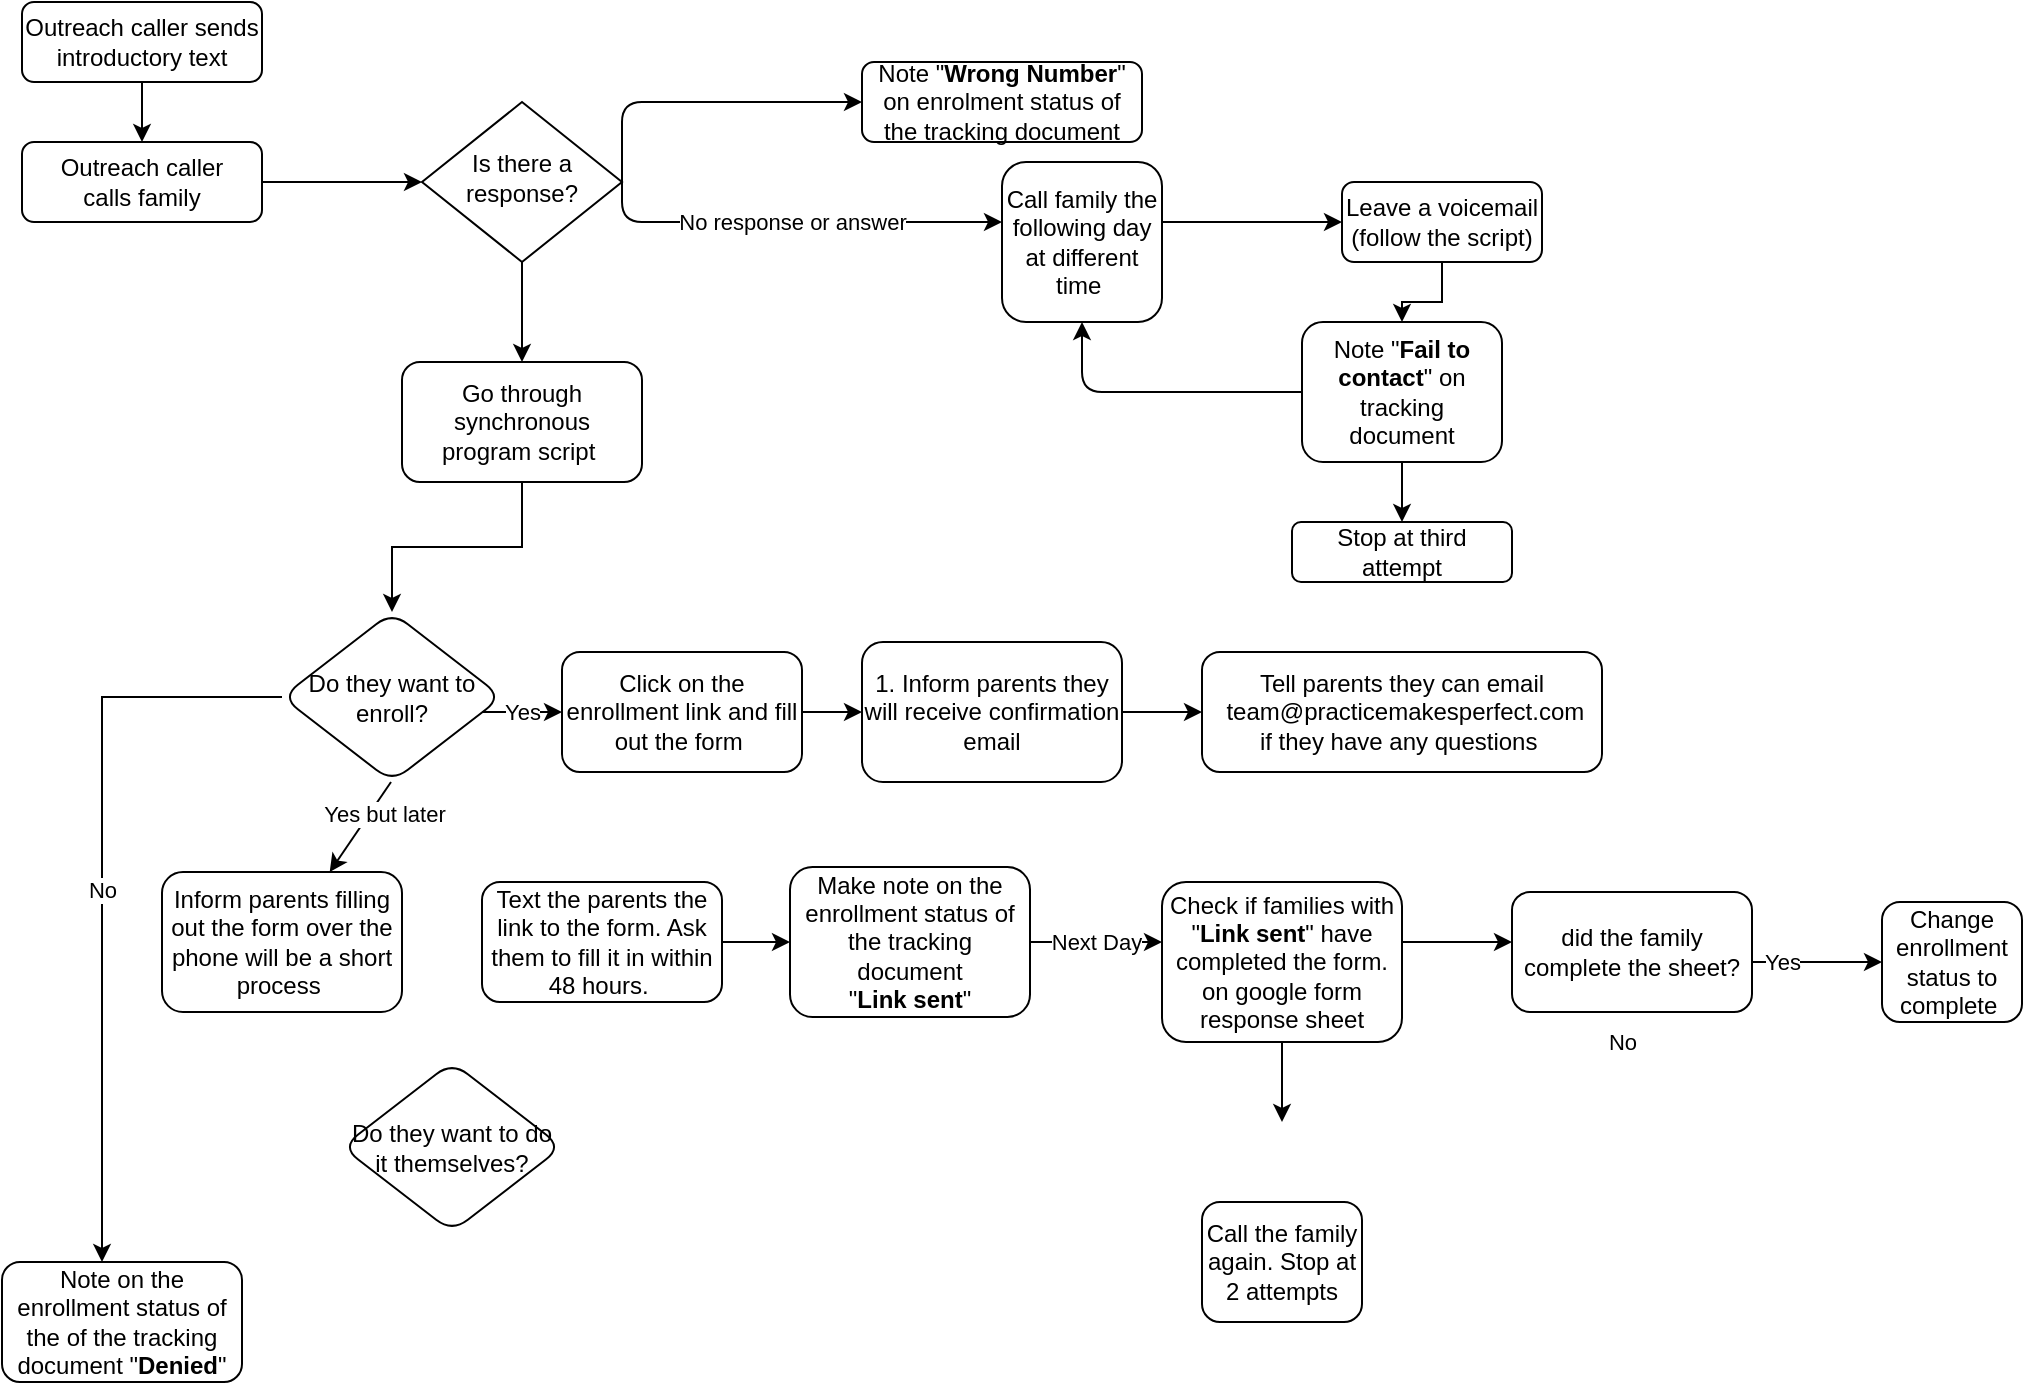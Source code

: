 <mxfile version="14.7.6" type="github">
  <diagram id="C5RBs43oDa-KdzZeNtuy" name="Page-1">
    <mxGraphModel dx="1022" dy="468" grid="1" gridSize="10" guides="1" tooltips="1" connect="1" arrows="1" fold="1" page="1" pageScale="1" pageWidth="827" pageHeight="1169" math="0" shadow="0">
      <root>
        <mxCell id="WIyWlLk6GJQsqaUBKTNV-0" />
        <mxCell id="WIyWlLk6GJQsqaUBKTNV-1" parent="WIyWlLk6GJQsqaUBKTNV-0" />
        <mxCell id="WIyWlLk6GJQsqaUBKTNV-3" value="Outreach caller&lt;br&gt;calls family" style="rounded=1;whiteSpace=wrap;html=1;fontSize=12;glass=0;strokeWidth=1;shadow=0;" parent="WIyWlLk6GJQsqaUBKTNV-1" vertex="1">
          <mxGeometry x="30" y="80" width="120" height="40" as="geometry" />
        </mxCell>
        <mxCell id="rBAEiwgbKmZqc0lVwh0l-13" value="" style="edgeStyle=orthogonalEdgeStyle;rounded=0;orthogonalLoop=1;jettySize=auto;html=1;" parent="WIyWlLk6GJQsqaUBKTNV-1" source="WIyWlLk6GJQsqaUBKTNV-6" edge="1">
          <mxGeometry relative="1" as="geometry">
            <mxPoint x="280" y="190" as="targetPoint" />
            <Array as="points">
              <mxPoint x="280" y="160" />
              <mxPoint x="280" y="160" />
            </Array>
          </mxGeometry>
        </mxCell>
        <mxCell id="WIyWlLk6GJQsqaUBKTNV-6" value="Is there a response?" style="rhombus;whiteSpace=wrap;html=1;shadow=0;fontFamily=Helvetica;fontSize=12;align=center;strokeWidth=1;spacing=6;spacingTop=-4;" parent="WIyWlLk6GJQsqaUBKTNV-1" vertex="1">
          <mxGeometry x="230" y="60" width="100" height="80" as="geometry" />
        </mxCell>
        <mxCell id="rBAEiwgbKmZqc0lVwh0l-2" value="Note &quot;&lt;b&gt;Wrong Number&lt;/b&gt;&quot; on enrolment status of the tracking document" style="rounded=1;whiteSpace=wrap;html=1;" parent="WIyWlLk6GJQsqaUBKTNV-1" vertex="1">
          <mxGeometry x="450" y="40" width="140" height="40" as="geometry" />
        </mxCell>
        <mxCell id="rBAEiwgbKmZqc0lVwh0l-3" value="No response or answer" style="endArrow=classic;html=1;exitX=1;exitY=0.5;exitDx=0;exitDy=0;" parent="WIyWlLk6GJQsqaUBKTNV-1" source="WIyWlLk6GJQsqaUBKTNV-6" edge="1">
          <mxGeometry width="50" height="50" relative="1" as="geometry">
            <mxPoint x="380" y="250" as="sourcePoint" />
            <mxPoint x="520" y="120" as="targetPoint" />
            <Array as="points">
              <mxPoint x="330" y="120" />
              <mxPoint x="390" y="120" />
            </Array>
          </mxGeometry>
        </mxCell>
        <mxCell id="1XXpo8e81PG24megDqNf-0" value="" style="edgeStyle=orthogonalEdgeStyle;rounded=0;orthogonalLoop=1;jettySize=auto;html=1;" edge="1" parent="WIyWlLk6GJQsqaUBKTNV-1" source="rBAEiwgbKmZqc0lVwh0l-4" target="rBAEiwgbKmZqc0lVwh0l-5">
          <mxGeometry relative="1" as="geometry">
            <Array as="points">
              <mxPoint x="620" y="120" />
              <mxPoint x="620" y="120" />
            </Array>
          </mxGeometry>
        </mxCell>
        <mxCell id="rBAEiwgbKmZqc0lVwh0l-4" value="Call family the following day at different time&amp;nbsp;" style="rounded=1;whiteSpace=wrap;html=1;" parent="WIyWlLk6GJQsqaUBKTNV-1" vertex="1">
          <mxGeometry x="520" y="90" width="80" height="80" as="geometry" />
        </mxCell>
        <mxCell id="rBAEiwgbKmZqc0lVwh0l-8" value="" style="edgeStyle=orthogonalEdgeStyle;rounded=0;orthogonalLoop=1;jettySize=auto;html=1;entryX=0.5;entryY=0;entryDx=0;entryDy=0;" parent="WIyWlLk6GJQsqaUBKTNV-1" source="rBAEiwgbKmZqc0lVwh0l-5" target="rBAEiwgbKmZqc0lVwh0l-9" edge="1">
          <mxGeometry relative="1" as="geometry">
            <mxPoint x="720" y="180" as="targetPoint" />
          </mxGeometry>
        </mxCell>
        <mxCell id="rBAEiwgbKmZqc0lVwh0l-5" value="Leave a voicemail&lt;br&gt;(follow the script)&lt;br&gt;" style="rounded=1;whiteSpace=wrap;html=1;" parent="WIyWlLk6GJQsqaUBKTNV-1" vertex="1">
          <mxGeometry x="690" y="100" width="100" height="40" as="geometry" />
        </mxCell>
        <mxCell id="nCj73KUFoRoJTRfW2_6J-18" value="" style="edgeStyle=orthogonalEdgeStyle;rounded=0;orthogonalLoop=1;jettySize=auto;html=1;" parent="WIyWlLk6GJQsqaUBKTNV-1" source="rBAEiwgbKmZqc0lVwh0l-9" edge="1">
          <mxGeometry relative="1" as="geometry">
            <mxPoint x="720" y="270" as="targetPoint" />
          </mxGeometry>
        </mxCell>
        <mxCell id="rBAEiwgbKmZqc0lVwh0l-9" value="&lt;span&gt;Note &quot;&lt;/span&gt;&lt;b&gt;Fail to contact&lt;/b&gt;&lt;span&gt;&quot; on tracking document&lt;/span&gt;" style="rounded=1;whiteSpace=wrap;html=1;" parent="WIyWlLk6GJQsqaUBKTNV-1" vertex="1">
          <mxGeometry x="670" y="170" width="100" height="70" as="geometry" />
        </mxCell>
        <mxCell id="rBAEiwgbKmZqc0lVwh0l-16" value="" style="edgeStyle=orthogonalEdgeStyle;rounded=0;orthogonalLoop=1;jettySize=auto;html=1;" parent="WIyWlLk6GJQsqaUBKTNV-1" source="rBAEiwgbKmZqc0lVwh0l-14" target="rBAEiwgbKmZqc0lVwh0l-15" edge="1">
          <mxGeometry relative="1" as="geometry" />
        </mxCell>
        <mxCell id="rBAEiwgbKmZqc0lVwh0l-14" value="Go through synchronous&lt;br&gt;program script&amp;nbsp;" style="rounded=1;whiteSpace=wrap;html=1;" parent="WIyWlLk6GJQsqaUBKTNV-1" vertex="1">
          <mxGeometry x="220" y="190" width="120" height="60" as="geometry" />
        </mxCell>
        <mxCell id="rBAEiwgbKmZqc0lVwh0l-44" value="No" style="edgeStyle=orthogonalEdgeStyle;rounded=0;orthogonalLoop=1;jettySize=auto;html=1;" parent="WIyWlLk6GJQsqaUBKTNV-1" source="rBAEiwgbKmZqc0lVwh0l-15" target="rBAEiwgbKmZqc0lVwh0l-43" edge="1">
          <mxGeometry relative="1" as="geometry">
            <Array as="points">
              <mxPoint x="70" y="358" />
            </Array>
          </mxGeometry>
        </mxCell>
        <mxCell id="rBAEiwgbKmZqc0lVwh0l-15" value="Do they want to enroll?" style="rhombus;whiteSpace=wrap;html=1;rounded=1;" parent="WIyWlLk6GJQsqaUBKTNV-1" vertex="1">
          <mxGeometry x="160" y="315" width="110" height="85" as="geometry" />
        </mxCell>
        <mxCell id="rBAEiwgbKmZqc0lVwh0l-20" value="" style="edgeStyle=orthogonalEdgeStyle;rounded=0;orthogonalLoop=1;jettySize=auto;html=1;" parent="WIyWlLk6GJQsqaUBKTNV-1" source="rBAEiwgbKmZqc0lVwh0l-18" edge="1">
          <mxGeometry relative="1" as="geometry">
            <mxPoint x="450" y="365" as="targetPoint" />
            <Array as="points">
              <mxPoint x="450" y="365" />
              <mxPoint x="450" y="365" />
            </Array>
          </mxGeometry>
        </mxCell>
        <mxCell id="rBAEiwgbKmZqc0lVwh0l-18" value="Click on the enrollment link and fill out the form&amp;nbsp;" style="rounded=1;whiteSpace=wrap;html=1;" parent="WIyWlLk6GJQsqaUBKTNV-1" vertex="1">
          <mxGeometry x="300" y="335" width="120" height="60" as="geometry" />
        </mxCell>
        <mxCell id="rBAEiwgbKmZqc0lVwh0l-22" value="" style="edgeStyle=orthogonalEdgeStyle;rounded=0;orthogonalLoop=1;jettySize=auto;html=1;" parent="WIyWlLk6GJQsqaUBKTNV-1" source="rBAEiwgbKmZqc0lVwh0l-19" target="rBAEiwgbKmZqc0lVwh0l-21" edge="1">
          <mxGeometry relative="1" as="geometry" />
        </mxCell>
        <mxCell id="rBAEiwgbKmZqc0lVwh0l-19" value="1. Inform parents they will receive confirmation email" style="whiteSpace=wrap;html=1;rounded=1;" parent="WIyWlLk6GJQsqaUBKTNV-1" vertex="1">
          <mxGeometry x="450" y="330" width="130" height="70" as="geometry" />
        </mxCell>
        <mxCell id="rBAEiwgbKmZqc0lVwh0l-21" value="Tell parents they can email&lt;br&gt;&amp;nbsp;team@practicemakesperfect.com&lt;br&gt;if they have any questions&amp;nbsp;" style="whiteSpace=wrap;html=1;rounded=1;" parent="WIyWlLk6GJQsqaUBKTNV-1" vertex="1">
          <mxGeometry x="620" y="335" width="200" height="60" as="geometry" />
        </mxCell>
        <mxCell id="rBAEiwgbKmZqc0lVwh0l-29" value="Yes but later" style="endArrow=classic;html=1;" parent="WIyWlLk6GJQsqaUBKTNV-1" target="rBAEiwgbKmZqc0lVwh0l-30" edge="1">
          <mxGeometry x="-0.429" y="6" width="50" height="50" relative="1" as="geometry">
            <mxPoint x="214.5" y="400" as="sourcePoint" />
            <mxPoint x="215" y="450" as="targetPoint" />
            <mxPoint as="offset" />
          </mxGeometry>
        </mxCell>
        <mxCell id="rBAEiwgbKmZqc0lVwh0l-30" value="Inform parents filling out the form over the phone will be a short process&amp;nbsp;&lt;br&gt;" style="rounded=1;whiteSpace=wrap;html=1;" parent="WIyWlLk6GJQsqaUBKTNV-1" vertex="1">
          <mxGeometry x="100" y="445" width="120" height="70" as="geometry" />
        </mxCell>
        <mxCell id="rBAEiwgbKmZqc0lVwh0l-34" value="" style="edgeStyle=orthogonalEdgeStyle;rounded=0;orthogonalLoop=1;jettySize=auto;html=1;" parent="WIyWlLk6GJQsqaUBKTNV-1" source="rBAEiwgbKmZqc0lVwh0l-31" target="rBAEiwgbKmZqc0lVwh0l-33" edge="1">
          <mxGeometry relative="1" as="geometry" />
        </mxCell>
        <mxCell id="rBAEiwgbKmZqc0lVwh0l-31" value="Text the parents the link to the form. Ask them to fill it in within 48 hours.&amp;nbsp;" style="whiteSpace=wrap;html=1;rounded=1;" parent="WIyWlLk6GJQsqaUBKTNV-1" vertex="1">
          <mxGeometry x="260" y="450" width="120" height="60" as="geometry" />
        </mxCell>
        <mxCell id="rBAEiwgbKmZqc0lVwh0l-36" value="Next Day" style="edgeStyle=orthogonalEdgeStyle;rounded=0;orthogonalLoop=1;jettySize=auto;html=1;" parent="WIyWlLk6GJQsqaUBKTNV-1" source="rBAEiwgbKmZqc0lVwh0l-33" target="rBAEiwgbKmZqc0lVwh0l-35" edge="1">
          <mxGeometry relative="1" as="geometry">
            <Array as="points">
              <mxPoint x="590" y="480" />
              <mxPoint x="590" y="480" />
            </Array>
          </mxGeometry>
        </mxCell>
        <mxCell id="rBAEiwgbKmZqc0lVwh0l-33" value="Make note on the enrollment status of the tracking document&lt;br&gt;&quot;&lt;b&gt;Link sent&lt;/b&gt;&quot;" style="whiteSpace=wrap;html=1;rounded=1;" parent="WIyWlLk6GJQsqaUBKTNV-1" vertex="1">
          <mxGeometry x="414" y="442.5" width="120" height="75" as="geometry" />
        </mxCell>
        <mxCell id="rBAEiwgbKmZqc0lVwh0l-40" value="Yes" style="edgeStyle=orthogonalEdgeStyle;rounded=0;orthogonalLoop=1;jettySize=auto;html=1;" parent="WIyWlLk6GJQsqaUBKTNV-1" target="rBAEiwgbKmZqc0lVwh0l-39" edge="1">
          <mxGeometry relative="1" as="geometry">
            <mxPoint x="890" y="490" as="sourcePoint" />
            <Array as="points">
              <mxPoint x="875" y="490" />
            </Array>
          </mxGeometry>
        </mxCell>
        <mxCell id="rBAEiwgbKmZqc0lVwh0l-41" value="No" style="edgeStyle=orthogonalEdgeStyle;rounded=0;orthogonalLoop=1;jettySize=auto;html=1;exitX=0.5;exitY=1;exitDx=0;exitDy=0;" parent="WIyWlLk6GJQsqaUBKTNV-1" source="rBAEiwgbKmZqc0lVwh0l-35" edge="1">
          <mxGeometry x="-1" y="170" relative="1" as="geometry">
            <mxPoint x="660" y="570" as="targetPoint" />
            <mxPoint as="offset" />
          </mxGeometry>
        </mxCell>
        <mxCell id="rBAEiwgbKmZqc0lVwh0l-35" value="Check if families with &quot;&lt;b&gt;Link sent&lt;/b&gt;&quot; have completed the form. on google form response sheet" style="whiteSpace=wrap;html=1;rounded=1;" parent="WIyWlLk6GJQsqaUBKTNV-1" vertex="1">
          <mxGeometry x="600" y="450" width="120" height="80" as="geometry" />
        </mxCell>
        <mxCell id="rBAEiwgbKmZqc0lVwh0l-39" value="Change enrollment status to complete&amp;nbsp;" style="rounded=1;whiteSpace=wrap;html=1;" parent="WIyWlLk6GJQsqaUBKTNV-1" vertex="1">
          <mxGeometry x="960" y="460" width="70" height="60" as="geometry" />
        </mxCell>
        <mxCell id="rBAEiwgbKmZqc0lVwh0l-42" value="Call the family again. Stop at 2 attempts" style="rounded=1;whiteSpace=wrap;html=1;" parent="WIyWlLk6GJQsqaUBKTNV-1" vertex="1">
          <mxGeometry x="620" y="610" width="80" height="60" as="geometry" />
        </mxCell>
        <mxCell id="rBAEiwgbKmZqc0lVwh0l-43" value="Note on the enrollment status of the of the tracking document &quot;&lt;b&gt;Denied&lt;/b&gt;&quot;" style="whiteSpace=wrap;html=1;rounded=1;" parent="WIyWlLk6GJQsqaUBKTNV-1" vertex="1">
          <mxGeometry x="20" y="640" width="120" height="60" as="geometry" />
        </mxCell>
        <mxCell id="nCj73KUFoRoJTRfW2_6J-0" value="Outreach caller sends introductory text" style="rounded=1;whiteSpace=wrap;html=1;" parent="WIyWlLk6GJQsqaUBKTNV-1" vertex="1">
          <mxGeometry x="30" y="10" width="120" height="40" as="geometry" />
        </mxCell>
        <mxCell id="nCj73KUFoRoJTRfW2_6J-1" value="" style="endArrow=classic;html=1;entryX=0.5;entryY=0;entryDx=0;entryDy=0;" parent="WIyWlLk6GJQsqaUBKTNV-1" target="WIyWlLk6GJQsqaUBKTNV-3" edge="1">
          <mxGeometry width="50" height="50" relative="1" as="geometry">
            <mxPoint x="90" y="50" as="sourcePoint" />
            <mxPoint x="140" as="targetPoint" />
          </mxGeometry>
        </mxCell>
        <mxCell id="nCj73KUFoRoJTRfW2_6J-3" value="" style="endArrow=classic;html=1;entryX=0;entryY=0.5;entryDx=0;entryDy=0;exitX=1;exitY=0.5;exitDx=0;exitDy=0;" parent="WIyWlLk6GJQsqaUBKTNV-1" source="WIyWlLk6GJQsqaUBKTNV-6" target="rBAEiwgbKmZqc0lVwh0l-2" edge="1">
          <mxGeometry width="50" height="50" relative="1" as="geometry">
            <mxPoint x="460" y="210" as="sourcePoint" />
            <mxPoint x="510" y="160" as="targetPoint" />
            <Array as="points">
              <mxPoint x="330" y="60" />
              <mxPoint x="420" y="60" />
            </Array>
          </mxGeometry>
        </mxCell>
        <mxCell id="nCj73KUFoRoJTRfW2_6J-8" value="" style="endArrow=classic;html=1;entryX=0;entryY=0.5;entryDx=0;entryDy=0;" parent="WIyWlLk6GJQsqaUBKTNV-1" target="WIyWlLk6GJQsqaUBKTNV-6" edge="1">
          <mxGeometry width="50" height="50" relative="1" as="geometry">
            <mxPoint x="150" y="100" as="sourcePoint" />
            <mxPoint x="200" y="50" as="targetPoint" />
          </mxGeometry>
        </mxCell>
        <mxCell id="nCj73KUFoRoJTRfW2_6J-13" value="Yes" style="endArrow=classic;html=1;entryX=0;entryY=0.5;entryDx=0;entryDy=0;" parent="WIyWlLk6GJQsqaUBKTNV-1" target="rBAEiwgbKmZqc0lVwh0l-18" edge="1">
          <mxGeometry width="50" height="50" relative="1" as="geometry">
            <mxPoint x="260" y="365" as="sourcePoint" />
            <mxPoint x="310" y="315" as="targetPoint" />
          </mxGeometry>
        </mxCell>
        <mxCell id="nCj73KUFoRoJTRfW2_6J-19" value="Stop at third attempt" style="rounded=1;whiteSpace=wrap;html=1;" parent="WIyWlLk6GJQsqaUBKTNV-1" vertex="1">
          <mxGeometry x="665" y="270" width="110" height="30" as="geometry" />
        </mxCell>
        <mxCell id="nCj73KUFoRoJTRfW2_6J-20" value="" style="endArrow=classic;html=1;exitX=0;exitY=0.5;exitDx=0;exitDy=0;" parent="WIyWlLk6GJQsqaUBKTNV-1" source="rBAEiwgbKmZqc0lVwh0l-9" edge="1">
          <mxGeometry width="50" height="50" relative="1" as="geometry">
            <mxPoint x="560" y="240" as="sourcePoint" />
            <mxPoint x="560" y="170" as="targetPoint" />
            <Array as="points">
              <mxPoint x="560" y="205" />
            </Array>
          </mxGeometry>
        </mxCell>
        <mxCell id="1XXpo8e81PG24megDqNf-2" value="Do they want to do it themselves?" style="rhombus;whiteSpace=wrap;html=1;rounded=1;" vertex="1" parent="WIyWlLk6GJQsqaUBKTNV-1">
          <mxGeometry x="190" y="540" width="110" height="85" as="geometry" />
        </mxCell>
        <mxCell id="1XXpo8e81PG24megDqNf-3" value="did the family complete the sheet?" style="rounded=1;whiteSpace=wrap;html=1;" vertex="1" parent="WIyWlLk6GJQsqaUBKTNV-1">
          <mxGeometry x="775" y="455" width="120" height="60" as="geometry" />
        </mxCell>
        <mxCell id="1XXpo8e81PG24megDqNf-7" value="" style="endArrow=classic;html=1;" edge="1" parent="WIyWlLk6GJQsqaUBKTNV-1">
          <mxGeometry width="50" height="50" relative="1" as="geometry">
            <mxPoint x="720" y="480" as="sourcePoint" />
            <mxPoint x="775" y="480" as="targetPoint" />
          </mxGeometry>
        </mxCell>
      </root>
    </mxGraphModel>
  </diagram>
</mxfile>
